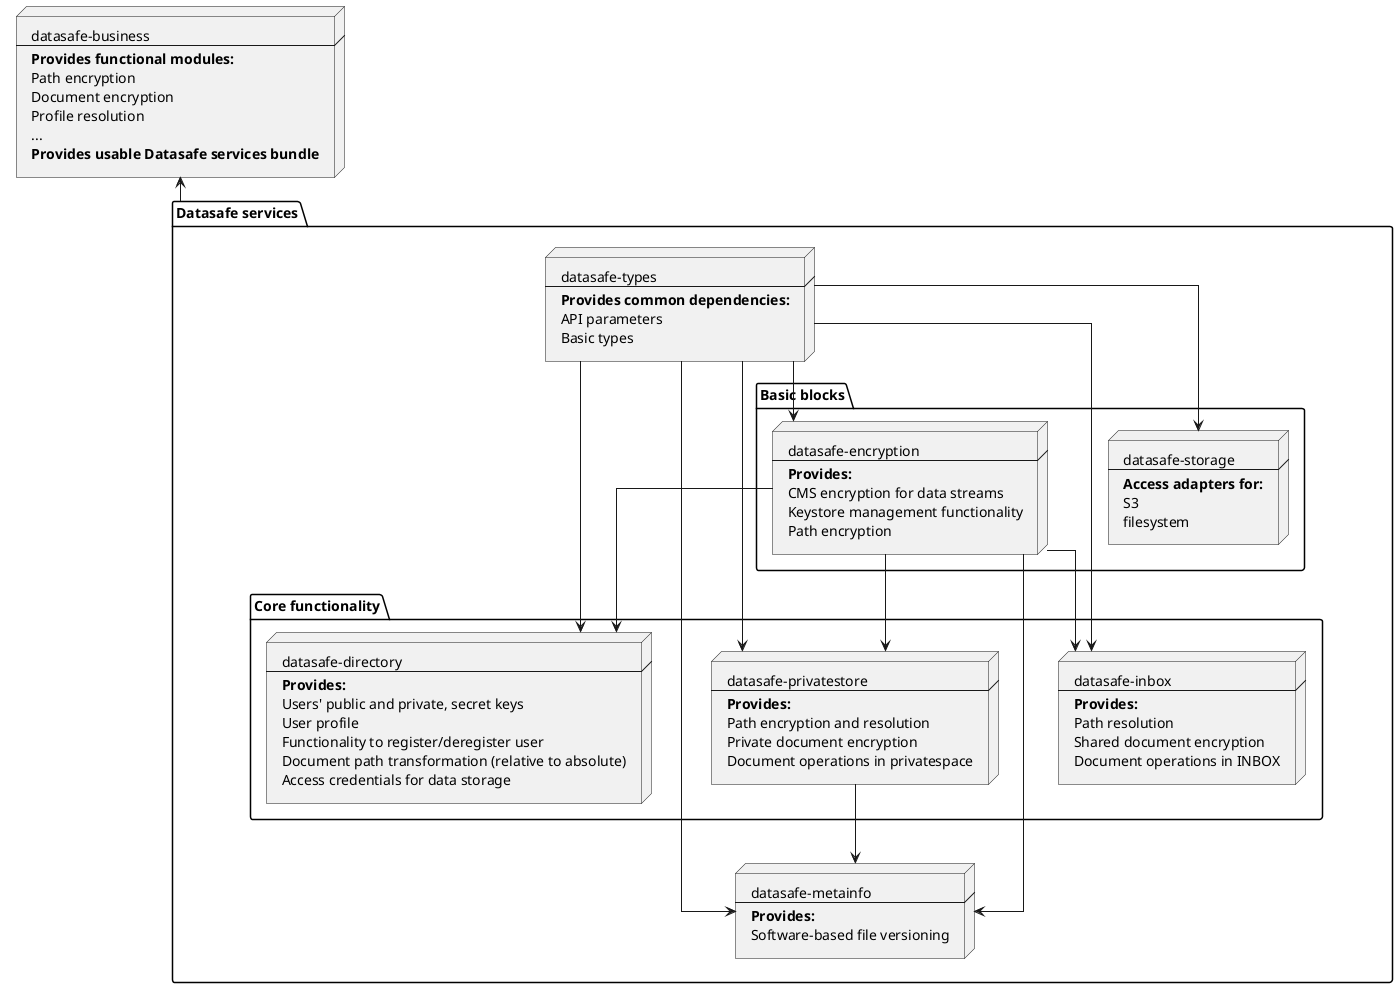 @startuml

skinparam ranksep 60
skinparam nodesep 60
skinparam linetype ortho

node business [
datasafe-business
--
<b>Provides functional modules:</b>
Path encryption
Document encryption
Profile resolution
...
<b>Provides usable Datasafe services bundle</b>
]

package "Datasafe services" as core {
node metainfo [
datasafe-metainfo
--
<b>Provides:</b>
Software-based file versioning
]

package "Core functionality" {
node privatestore [
datasafe-privatestore
--
<b>Provides:</b>
Path encryption and resolution
Private document encryption
Document operations in privatespace
]

node inbox [
datasafe-inbox
--
<b>Provides:</b>
Path resolution
Shared document encryption
Document operations in INBOX
]

node directory [
datasafe-directory
--
<b>Provides:</b>
Users' public and private, secret keys
User profile
Functionality to register/deregister user
Document path transformation (relative to absolute)
Access credentials for data storage
]
}

package "Basic blocks" {
node storage [
datasafe-storage
--
<b>Access adapters for:</b>
S3
filesystem
]

node encryption [
datasafe-encryption
--
<b>Provides:</b>
CMS encryption for data streams
Keystore management functionality
Path encryption
]

}
node types [
datasafe-types
--
<b>Provides common dependencies:</b>
API parameters
Basic types
]
}

types --> encryption
types --> storage
types --> directory
encryption --> directory
types --> inbox
encryption --> inbox
types --> privatestore
encryption --> privatestore
types --> metainfo
encryption --> metainfo
privatestore --> metainfo
core -up-> business


@enduml